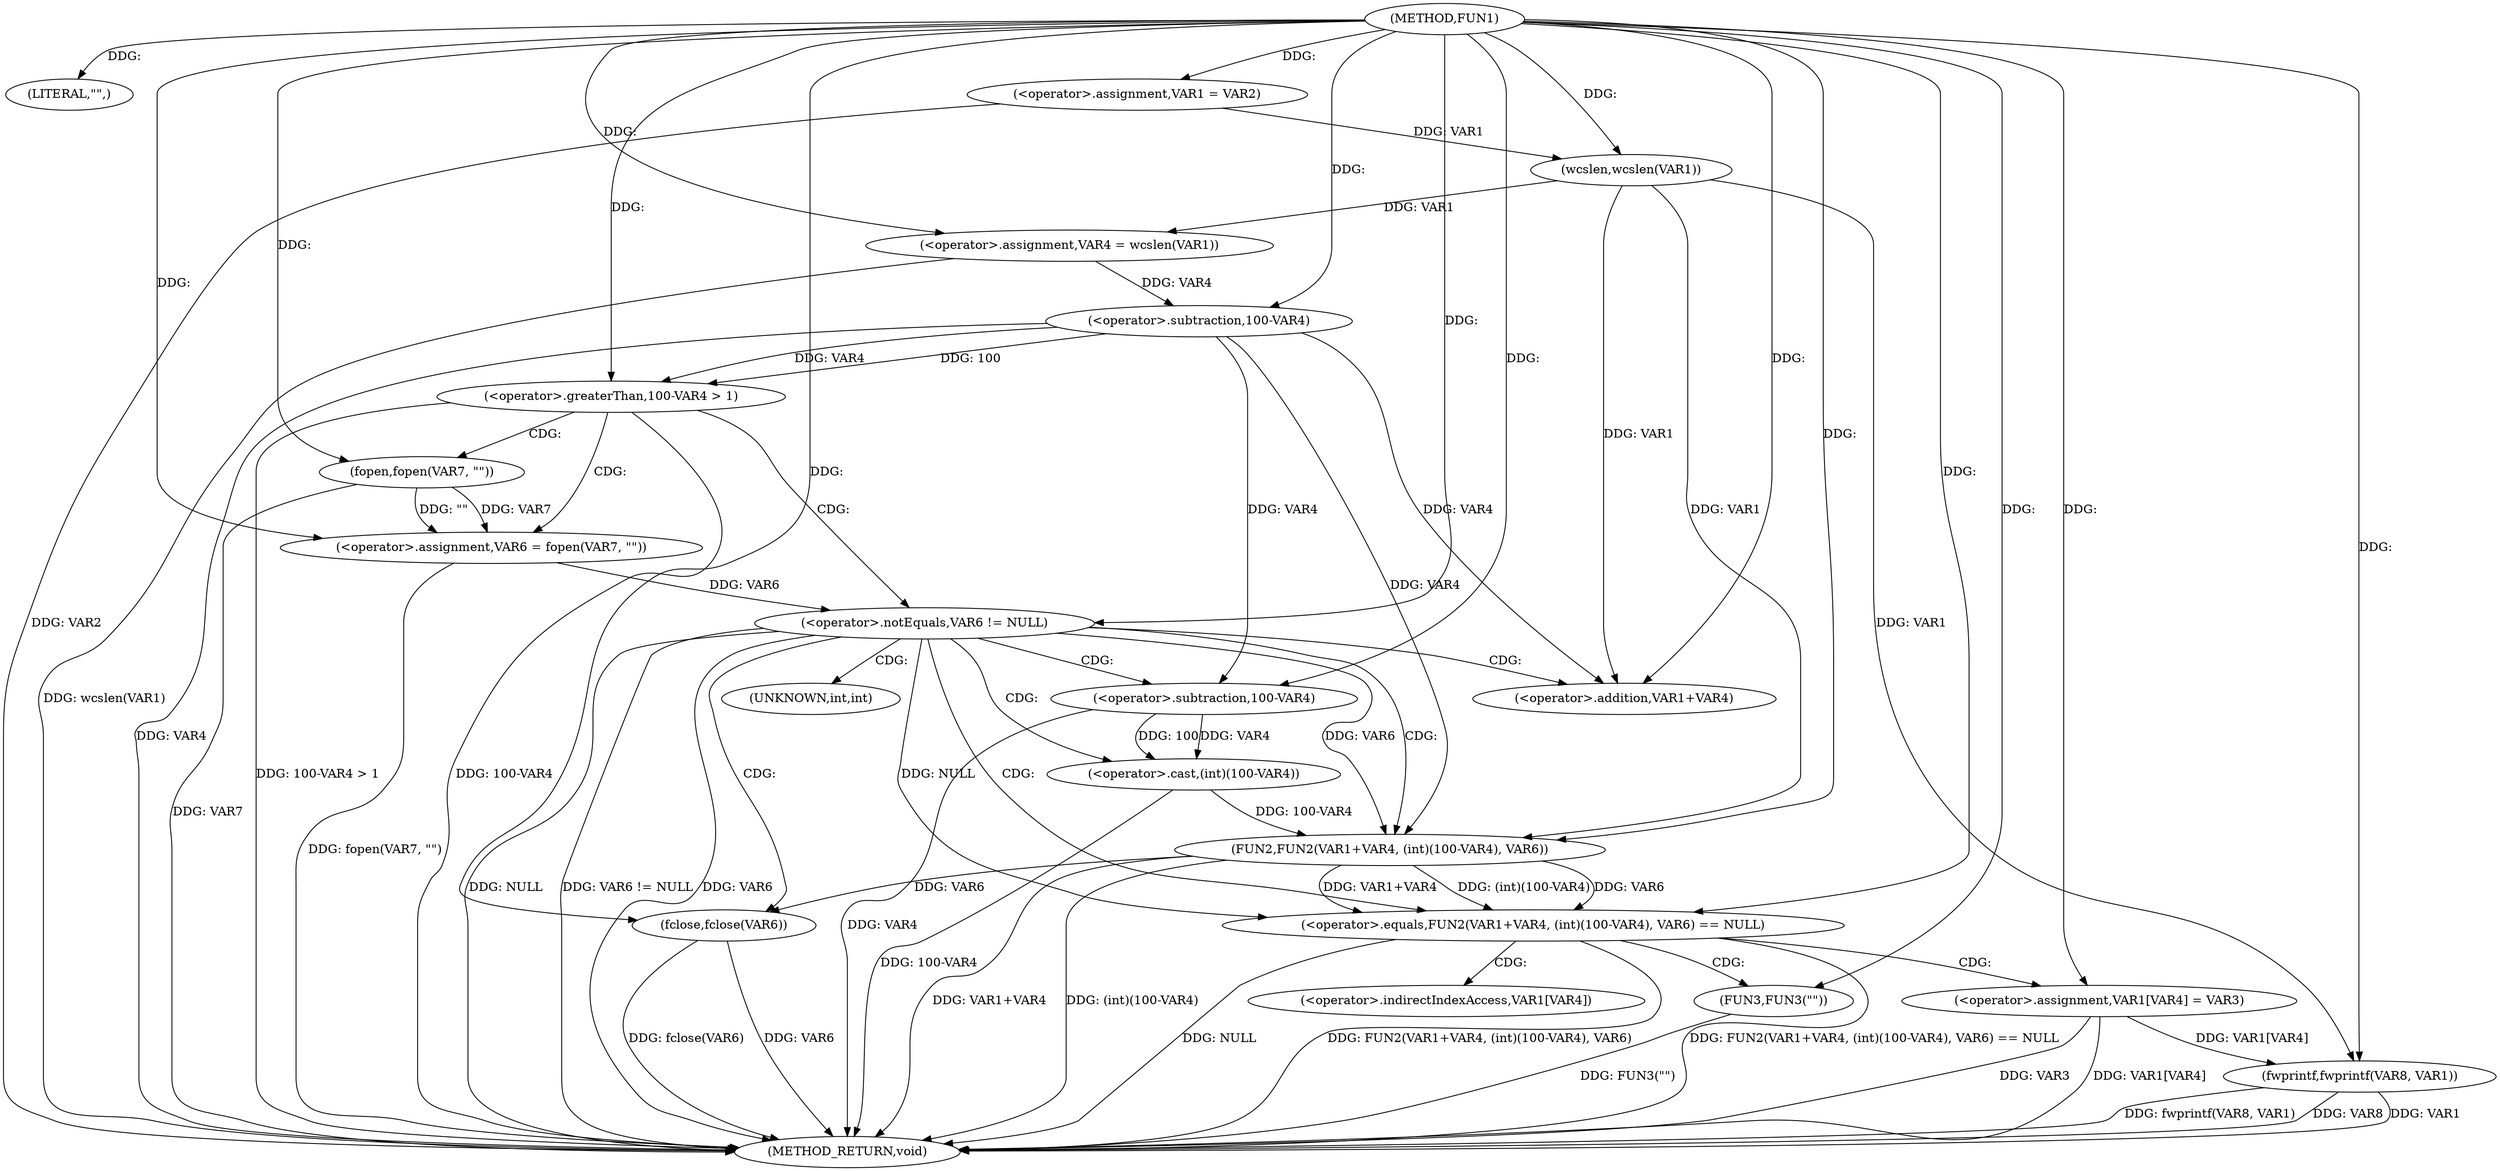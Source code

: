 digraph FUN1 {  
"1000100" [label = "(METHOD,FUN1)" ]
"1000157" [label = "(METHOD_RETURN,void)" ]
"1000103" [label = "(LITERAL,\"\",)" ]
"1000104" [label = "(<operator>.assignment,VAR1 = VAR2)" ]
"1000109" [label = "(<operator>.assignment,VAR4 = wcslen(VAR1))" ]
"1000111" [label = "(wcslen,wcslen(VAR1))" ]
"1000115" [label = "(<operator>.greaterThan,100-VAR4 > 1)" ]
"1000116" [label = "(<operator>.subtraction,100-VAR4)" ]
"1000121" [label = "(<operator>.assignment,VAR6 = fopen(VAR7, \"\"))" ]
"1000123" [label = "(fopen,fopen(VAR7, \"\"))" ]
"1000127" [label = "(<operator>.notEquals,VAR6 != NULL)" ]
"1000132" [label = "(<operator>.equals,FUN2(VAR1+VAR4, (int)(100-VAR4), VAR6) == NULL)" ]
"1000133" [label = "(FUN2,FUN2(VAR1+VAR4, (int)(100-VAR4), VAR6))" ]
"1000134" [label = "(<operator>.addition,VAR1+VAR4)" ]
"1000137" [label = "(<operator>.cast,(int)(100-VAR4))" ]
"1000139" [label = "(<operator>.subtraction,100-VAR4)" ]
"1000145" [label = "(FUN3,FUN3(\"\"))" ]
"1000147" [label = "(<operator>.assignment,VAR1[VAR4] = VAR3)" ]
"1000152" [label = "(fclose,fclose(VAR6))" ]
"1000154" [label = "(fwprintf,fwprintf(VAR8, VAR1))" ]
"1000138" [label = "(UNKNOWN,int,int)" ]
"1000148" [label = "(<operator>.indirectIndexAccess,VAR1[VAR4])" ]
  "1000147" -> "1000157"  [ label = "DDG: VAR3"] 
  "1000152" -> "1000157"  [ label = "DDG: fclose(VAR6)"] 
  "1000147" -> "1000157"  [ label = "DDG: VAR1[VAR4]"] 
  "1000116" -> "1000157"  [ label = "DDG: VAR4"] 
  "1000132" -> "1000157"  [ label = "DDG: FUN2(VAR1+VAR4, (int)(100-VAR4), VAR6)"] 
  "1000154" -> "1000157"  [ label = "DDG: fwprintf(VAR8, VAR1)"] 
  "1000123" -> "1000157"  [ label = "DDG: VAR7"] 
  "1000121" -> "1000157"  [ label = "DDG: fopen(VAR7, \"\")"] 
  "1000132" -> "1000157"  [ label = "DDG: FUN2(VAR1+VAR4, (int)(100-VAR4), VAR6) == NULL"] 
  "1000139" -> "1000157"  [ label = "DDG: VAR4"] 
  "1000137" -> "1000157"  [ label = "DDG: 100-VAR4"] 
  "1000127" -> "1000157"  [ label = "DDG: NULL"] 
  "1000154" -> "1000157"  [ label = "DDG: VAR8"] 
  "1000133" -> "1000157"  [ label = "DDG: VAR1+VAR4"] 
  "1000115" -> "1000157"  [ label = "DDG: 100-VAR4 > 1"] 
  "1000127" -> "1000157"  [ label = "DDG: VAR6 != NULL"] 
  "1000152" -> "1000157"  [ label = "DDG: VAR6"] 
  "1000132" -> "1000157"  [ label = "DDG: NULL"] 
  "1000145" -> "1000157"  [ label = "DDG: FUN3(\"\")"] 
  "1000127" -> "1000157"  [ label = "DDG: VAR6"] 
  "1000154" -> "1000157"  [ label = "DDG: VAR1"] 
  "1000109" -> "1000157"  [ label = "DDG: wcslen(VAR1)"] 
  "1000115" -> "1000157"  [ label = "DDG: 100-VAR4"] 
  "1000133" -> "1000157"  [ label = "DDG: (int)(100-VAR4)"] 
  "1000104" -> "1000157"  [ label = "DDG: VAR2"] 
  "1000100" -> "1000103"  [ label = "DDG: "] 
  "1000100" -> "1000104"  [ label = "DDG: "] 
  "1000111" -> "1000109"  [ label = "DDG: VAR1"] 
  "1000100" -> "1000109"  [ label = "DDG: "] 
  "1000104" -> "1000111"  [ label = "DDG: VAR1"] 
  "1000100" -> "1000111"  [ label = "DDG: "] 
  "1000116" -> "1000115"  [ label = "DDG: 100"] 
  "1000116" -> "1000115"  [ label = "DDG: VAR4"] 
  "1000100" -> "1000116"  [ label = "DDG: "] 
  "1000109" -> "1000116"  [ label = "DDG: VAR4"] 
  "1000100" -> "1000115"  [ label = "DDG: "] 
  "1000123" -> "1000121"  [ label = "DDG: VAR7"] 
  "1000123" -> "1000121"  [ label = "DDG: \"\""] 
  "1000100" -> "1000121"  [ label = "DDG: "] 
  "1000100" -> "1000123"  [ label = "DDG: "] 
  "1000121" -> "1000127"  [ label = "DDG: VAR6"] 
  "1000100" -> "1000127"  [ label = "DDG: "] 
  "1000133" -> "1000132"  [ label = "DDG: VAR1+VAR4"] 
  "1000133" -> "1000132"  [ label = "DDG: (int)(100-VAR4)"] 
  "1000133" -> "1000132"  [ label = "DDG: VAR6"] 
  "1000111" -> "1000133"  [ label = "DDG: VAR1"] 
  "1000100" -> "1000133"  [ label = "DDG: "] 
  "1000116" -> "1000133"  [ label = "DDG: VAR4"] 
  "1000111" -> "1000134"  [ label = "DDG: VAR1"] 
  "1000100" -> "1000134"  [ label = "DDG: "] 
  "1000116" -> "1000134"  [ label = "DDG: VAR4"] 
  "1000137" -> "1000133"  [ label = "DDG: 100-VAR4"] 
  "1000139" -> "1000137"  [ label = "DDG: 100"] 
  "1000139" -> "1000137"  [ label = "DDG: VAR4"] 
  "1000100" -> "1000139"  [ label = "DDG: "] 
  "1000116" -> "1000139"  [ label = "DDG: VAR4"] 
  "1000127" -> "1000133"  [ label = "DDG: VAR6"] 
  "1000127" -> "1000132"  [ label = "DDG: NULL"] 
  "1000100" -> "1000132"  [ label = "DDG: "] 
  "1000100" -> "1000145"  [ label = "DDG: "] 
  "1000100" -> "1000147"  [ label = "DDG: "] 
  "1000133" -> "1000152"  [ label = "DDG: VAR6"] 
  "1000100" -> "1000152"  [ label = "DDG: "] 
  "1000100" -> "1000154"  [ label = "DDG: "] 
  "1000147" -> "1000154"  [ label = "DDG: VAR1[VAR4]"] 
  "1000111" -> "1000154"  [ label = "DDG: VAR1"] 
  "1000115" -> "1000121"  [ label = "CDG: "] 
  "1000115" -> "1000127"  [ label = "CDG: "] 
  "1000115" -> "1000123"  [ label = "CDG: "] 
  "1000127" -> "1000132"  [ label = "CDG: "] 
  "1000127" -> "1000137"  [ label = "CDG: "] 
  "1000127" -> "1000152"  [ label = "CDG: "] 
  "1000127" -> "1000139"  [ label = "CDG: "] 
  "1000127" -> "1000133"  [ label = "CDG: "] 
  "1000127" -> "1000138"  [ label = "CDG: "] 
  "1000127" -> "1000134"  [ label = "CDG: "] 
  "1000132" -> "1000147"  [ label = "CDG: "] 
  "1000132" -> "1000145"  [ label = "CDG: "] 
  "1000132" -> "1000148"  [ label = "CDG: "] 
}

